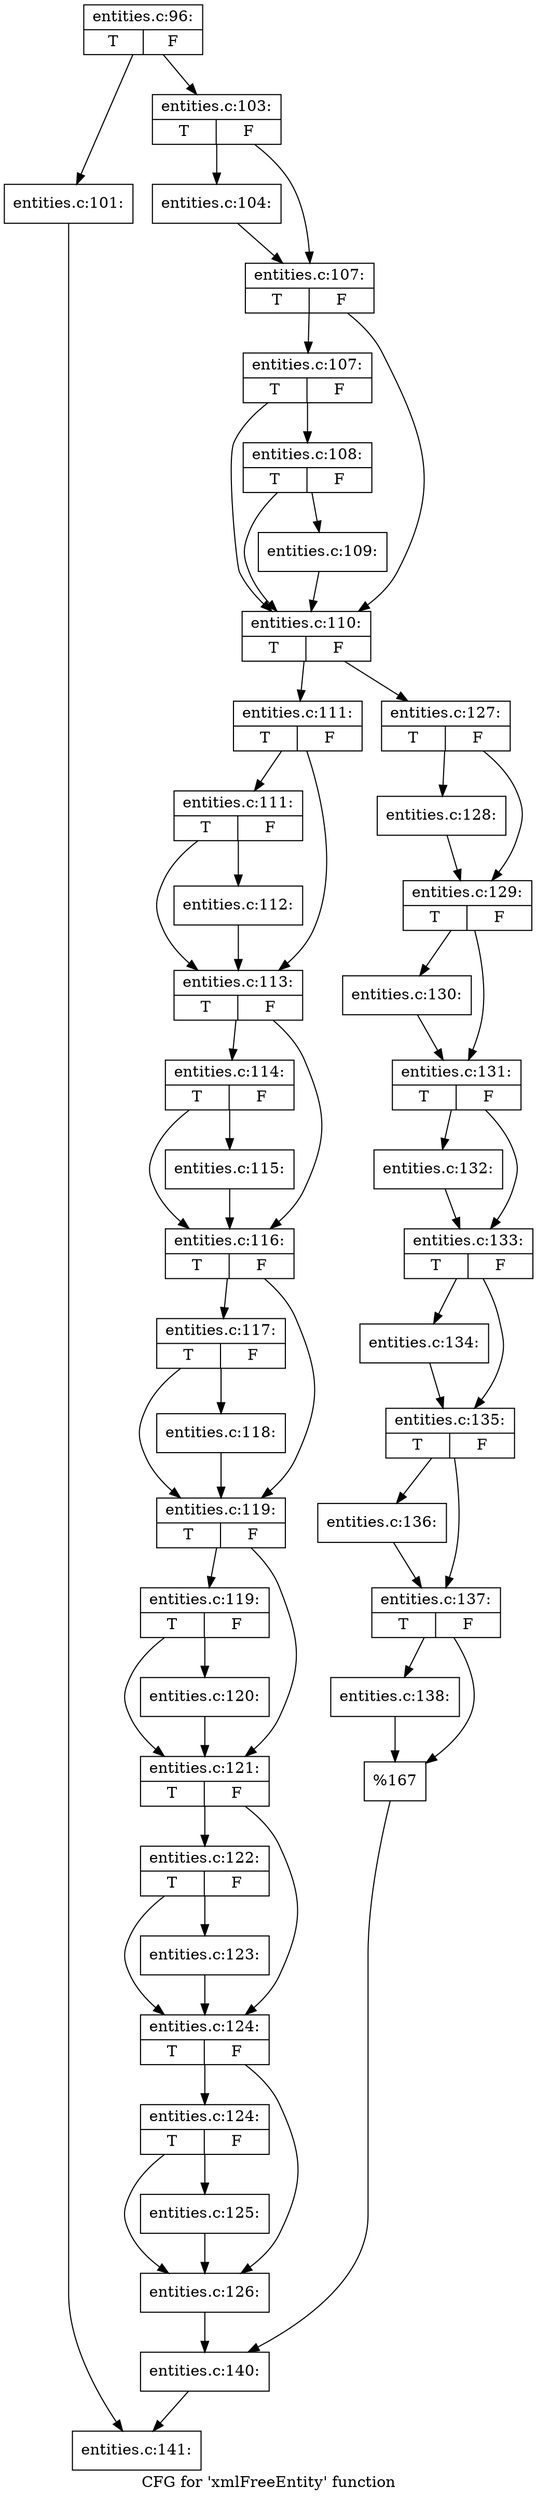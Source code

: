 digraph "CFG for 'xmlFreeEntity' function" {
	label="CFG for 'xmlFreeEntity' function";

	Node0x4b76a40 [shape=record,label="{entities.c:96:|{<s0>T|<s1>F}}"];
	Node0x4b76a40 -> Node0x4b6f7c0;
	Node0x4b76a40 -> Node0x4b6f810;
	Node0x4b6f7c0 [shape=record,label="{entities.c:101:}"];
	Node0x4b6f7c0 -> Node0x4b6db90;
	Node0x4b6f810 [shape=record,label="{entities.c:103:|{<s0>T|<s1>F}}"];
	Node0x4b6f810 -> Node0x4b77d90;
	Node0x4b6f810 -> Node0x4b77de0;
	Node0x4b77d90 [shape=record,label="{entities.c:104:}"];
	Node0x4b77d90 -> Node0x4b77de0;
	Node0x4b77de0 [shape=record,label="{entities.c:107:|{<s0>T|<s1>F}}"];
	Node0x4b77de0 -> Node0x4b78780;
	Node0x4b77de0 -> Node0x4b786b0;
	Node0x4b78780 [shape=record,label="{entities.c:107:|{<s0>T|<s1>F}}"];
	Node0x4b78780 -> Node0x4b78700;
	Node0x4b78780 -> Node0x4b786b0;
	Node0x4b78700 [shape=record,label="{entities.c:108:|{<s0>T|<s1>F}}"];
	Node0x4b78700 -> Node0x4b78660;
	Node0x4b78700 -> Node0x4b786b0;
	Node0x4b78660 [shape=record,label="{entities.c:109:}"];
	Node0x4b78660 -> Node0x4b786b0;
	Node0x4b786b0 [shape=record,label="{entities.c:110:|{<s0>T|<s1>F}}"];
	Node0x4b786b0 -> Node0x4b79c90;
	Node0x4b786b0 -> Node0x4b7a0f0;
	Node0x4b79c90 [shape=record,label="{entities.c:111:|{<s0>T|<s1>F}}"];
	Node0x4b79c90 -> Node0x4b79570;
	Node0x4b79c90 -> Node0x4b79800;
	Node0x4b79570 [shape=record,label="{entities.c:111:|{<s0>T|<s1>F}}"];
	Node0x4b79570 -> Node0x4b79800;
	Node0x4b79570 -> Node0x4b79750;
	Node0x4b79750 [shape=record,label="{entities.c:112:}"];
	Node0x4b79750 -> Node0x4b79800;
	Node0x4b79800 [shape=record,label="{entities.c:113:|{<s0>T|<s1>F}}"];
	Node0x4b79800 -> Node0x4b7b6f0;
	Node0x4b79800 -> Node0x4b79620;
	Node0x4b7b6f0 [shape=record,label="{entities.c:114:|{<s0>T|<s1>F}}"];
	Node0x4b7b6f0 -> Node0x4b79620;
	Node0x4b7b6f0 -> Node0x4b7ae90;
	Node0x4b7ae90 [shape=record,label="{entities.c:115:}"];
	Node0x4b7ae90 -> Node0x4b79620;
	Node0x4b79620 [shape=record,label="{entities.c:116:|{<s0>T|<s1>F}}"];
	Node0x4b79620 -> Node0x4b7c220;
	Node0x4b79620 -> Node0x4b7c1d0;
	Node0x4b7c220 [shape=record,label="{entities.c:117:|{<s0>T|<s1>F}}"];
	Node0x4b7c220 -> Node0x4b7c1d0;
	Node0x4b7c220 -> Node0x4b7c180;
	Node0x4b7c180 [shape=record,label="{entities.c:118:}"];
	Node0x4b7c180 -> Node0x4b7c1d0;
	Node0x4b7c1d0 [shape=record,label="{entities.c:119:|{<s0>T|<s1>F}}"];
	Node0x4b7c1d0 -> Node0x4b7ced0;
	Node0x4b7c1d0 -> Node0x4b7ce80;
	Node0x4b7ced0 [shape=record,label="{entities.c:119:|{<s0>T|<s1>F}}"];
	Node0x4b7ced0 -> Node0x4b7ce80;
	Node0x4b7ced0 -> Node0x4b7ce30;
	Node0x4b7ce30 [shape=record,label="{entities.c:120:}"];
	Node0x4b7ce30 -> Node0x4b7ce80;
	Node0x4b7ce80 [shape=record,label="{entities.c:121:|{<s0>T|<s1>F}}"];
	Node0x4b7ce80 -> Node0x4b7db80;
	Node0x4b7ce80 -> Node0x4b7db30;
	Node0x4b7db80 [shape=record,label="{entities.c:122:|{<s0>T|<s1>F}}"];
	Node0x4b7db80 -> Node0x4b7db30;
	Node0x4b7db80 -> Node0x4b7dae0;
	Node0x4b7dae0 [shape=record,label="{entities.c:123:}"];
	Node0x4b7dae0 -> Node0x4b7db30;
	Node0x4b7db30 [shape=record,label="{entities.c:124:|{<s0>T|<s1>F}}"];
	Node0x4b7db30 -> Node0x4b7e830;
	Node0x4b7db30 -> Node0x4b7e7e0;
	Node0x4b7e830 [shape=record,label="{entities.c:124:|{<s0>T|<s1>F}}"];
	Node0x4b7e830 -> Node0x4b7e7e0;
	Node0x4b7e830 -> Node0x4b7e790;
	Node0x4b7e790 [shape=record,label="{entities.c:125:}"];
	Node0x4b7e790 -> Node0x4b7e7e0;
	Node0x4b7e7e0 [shape=record,label="{entities.c:126:}"];
	Node0x4b7e7e0 -> Node0x4b7a0a0;
	Node0x4b7a0f0 [shape=record,label="{entities.c:127:|{<s0>T|<s1>F}}"];
	Node0x4b7a0f0 -> Node0x4b7f530;
	Node0x4b7a0f0 -> Node0x4b7f580;
	Node0x4b7f530 [shape=record,label="{entities.c:128:}"];
	Node0x4b7f530 -> Node0x4b7f580;
	Node0x4b7f580 [shape=record,label="{entities.c:129:|{<s0>T|<s1>F}}"];
	Node0x4b7f580 -> Node0x4b7fd00;
	Node0x4b7f580 -> Node0x4b7fd50;
	Node0x4b7fd00 [shape=record,label="{entities.c:130:}"];
	Node0x4b7fd00 -> Node0x4b7fd50;
	Node0x4b7fd50 [shape=record,label="{entities.c:131:|{<s0>T|<s1>F}}"];
	Node0x4b7fd50 -> Node0x4b804d0;
	Node0x4b7fd50 -> Node0x4b80520;
	Node0x4b804d0 [shape=record,label="{entities.c:132:}"];
	Node0x4b804d0 -> Node0x4b80520;
	Node0x4b80520 [shape=record,label="{entities.c:133:|{<s0>T|<s1>F}}"];
	Node0x4b80520 -> Node0x4b80ca0;
	Node0x4b80520 -> Node0x4b80cf0;
	Node0x4b80ca0 [shape=record,label="{entities.c:134:}"];
	Node0x4b80ca0 -> Node0x4b80cf0;
	Node0x4b80cf0 [shape=record,label="{entities.c:135:|{<s0>T|<s1>F}}"];
	Node0x4b80cf0 -> Node0x4b81470;
	Node0x4b80cf0 -> Node0x4b814c0;
	Node0x4b81470 [shape=record,label="{entities.c:136:}"];
	Node0x4b81470 -> Node0x4b814c0;
	Node0x4b814c0 [shape=record,label="{entities.c:137:|{<s0>T|<s1>F}}"];
	Node0x4b814c0 -> Node0x4b46220;
	Node0x4b814c0 -> Node0x4b46270;
	Node0x4b46220 [shape=record,label="{entities.c:138:}"];
	Node0x4b46220 -> Node0x4b46270;
	Node0x4b46270 [shape=record,label="{%167}"];
	Node0x4b46270 -> Node0x4b7a0a0;
	Node0x4b7a0a0 [shape=record,label="{entities.c:140:}"];
	Node0x4b7a0a0 -> Node0x4b6db90;
	Node0x4b6db90 [shape=record,label="{entities.c:141:}"];
}
